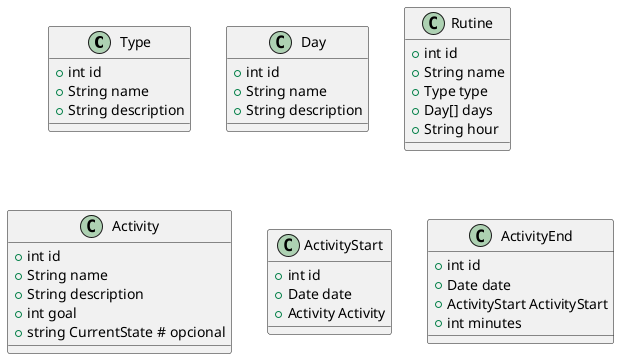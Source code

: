 @startuml

class Type {
    + int id
    + String name
    + String description
}

class Day {
    + int id
    + String name
    + String description
}

class Rutine {
    + int id
    + String name
    + Type type
    + Day[] days
    + String hour
}

class Activity {
    + int id
    + String name
    + String description
    + int goal
    + string CurrentState # opcional
}

class ActivityStart {
    + int id
    + Date date
    + Activity Activity
}

class ActivityEnd {
    + int id
    + Date date
    + ActivityStart ActivityStart
    + int minutes
}

@enduml
